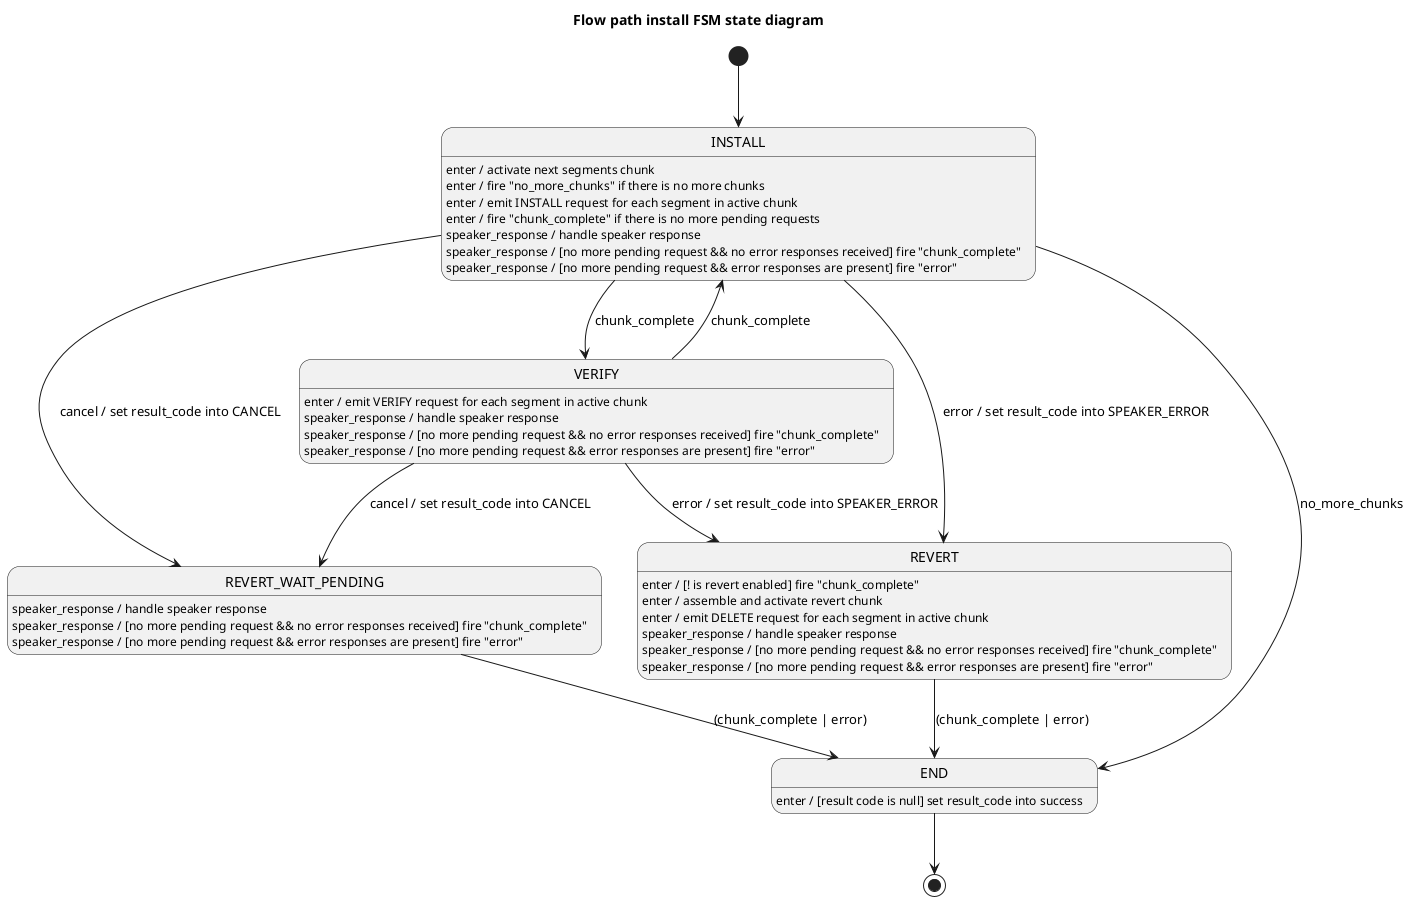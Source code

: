 @startuml
title Flow path install FSM state diagram

[*] --> INSTALL

INSTALL: enter / activate next segments chunk
INSTALL: enter / fire "no_more_chunks" if there is no more chunks
INSTALL: enter / emit INSTALL request for each segment in active chunk
INSTALL: enter / fire "chunk_complete" if there is no more pending requests
INSTALL --> REVERT: error / set result_code into SPEAKER_ERROR
INSTALL --> REVERT_WAIT_PENDING: cancel / set result_code into CANCEL
INSTALL --> VERIFY: chunk_complete
INSTALL --> END: no_more_chunks
INSTALL: speaker_response / handle speaker response
INSTALL: speaker_response / [no more pending request && no error responses received] fire "chunk_complete"
INSTALL: speaker_response / [no more pending request && error responses are present] fire "error"

VERIFY: enter / emit VERIFY request for each segment in active chunk
VERIFY --> REVERT: error / set result_code into SPEAKER_ERROR
VERIFY --> REVERT_WAIT_PENDING: cancel / set result_code into CANCEL
VERIFY --> INSTALL: chunk_complete
VERIFY: speaker_response / handle speaker response
VERIFY: speaker_response / [no more pending request && no error responses received] fire "chunk_complete"
VERIFY: speaker_response / [no more pending request && error responses are present] fire "error"

REVERT_WAIT_PENDING --> END: (chunk_complete | error)
REVERT_WAIT_PENDING: speaker_response / handle speaker response
REVERT_WAIT_PENDING: speaker_response / [no more pending request && no error responses received] fire "chunk_complete"
REVERT_WAIT_PENDING: speaker_response / [no more pending request && error responses are present] fire "error"

REVERT: enter / [! is revert enabled] fire "chunk_complete"
REVERT: enter / assemble and activate revert chunk
REVERT: enter / emit DELETE request for each segment in active chunk
REVERT --> END: (chunk_complete | error)
REVERT: speaker_response / handle speaker response
REVERT: speaker_response / [no more pending request && no error responses received] fire "chunk_complete"
REVERT: speaker_response / [no more pending request && error responses are present] fire "error"

END: enter / [result code is null] set result_code into success
END --> [*]
@enduml
